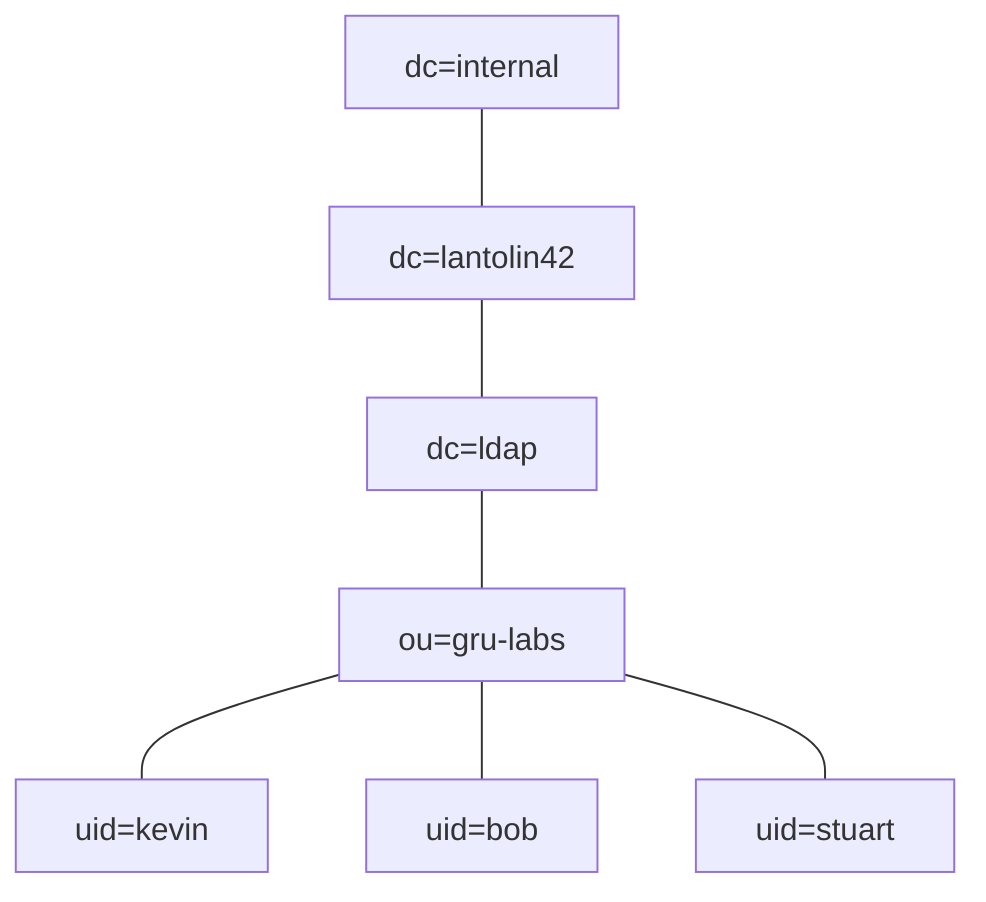 ---
config:
  theme: default
  htmlLabels: false
  markdownAutoWrap: false
  wrap: false
---
graph TD
    A1[dc=internal] 
    A2[dc=lantolin42] 
    A3[dc=ldap] 
    A1 --- A2
    A2 --- A3
    A3 --- C1[ou=gru-labs]
    C1 --- K[uid=kevin]
    C1 --- BOB[uid=bob]
    C1 --- ST[uid=stuart]